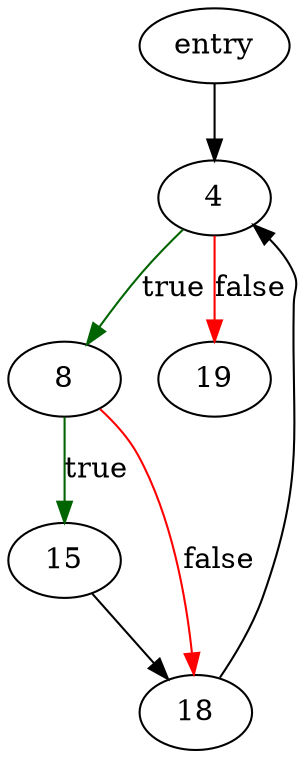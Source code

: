 digraph "strlenChar" {
	// Node definitions.
	1 [label=entry];
	4;
	8;
	15;
	18;
	19;

	// Edge definitions.
	1 -> 4;
	4 -> 8 [
		color=darkgreen
		label=true
	];
	4 -> 19 [
		color=red
		label=false
	];
	8 -> 15 [
		color=darkgreen
		label=true
	];
	8 -> 18 [
		color=red
		label=false
	];
	15 -> 18;
	18 -> 4;
}